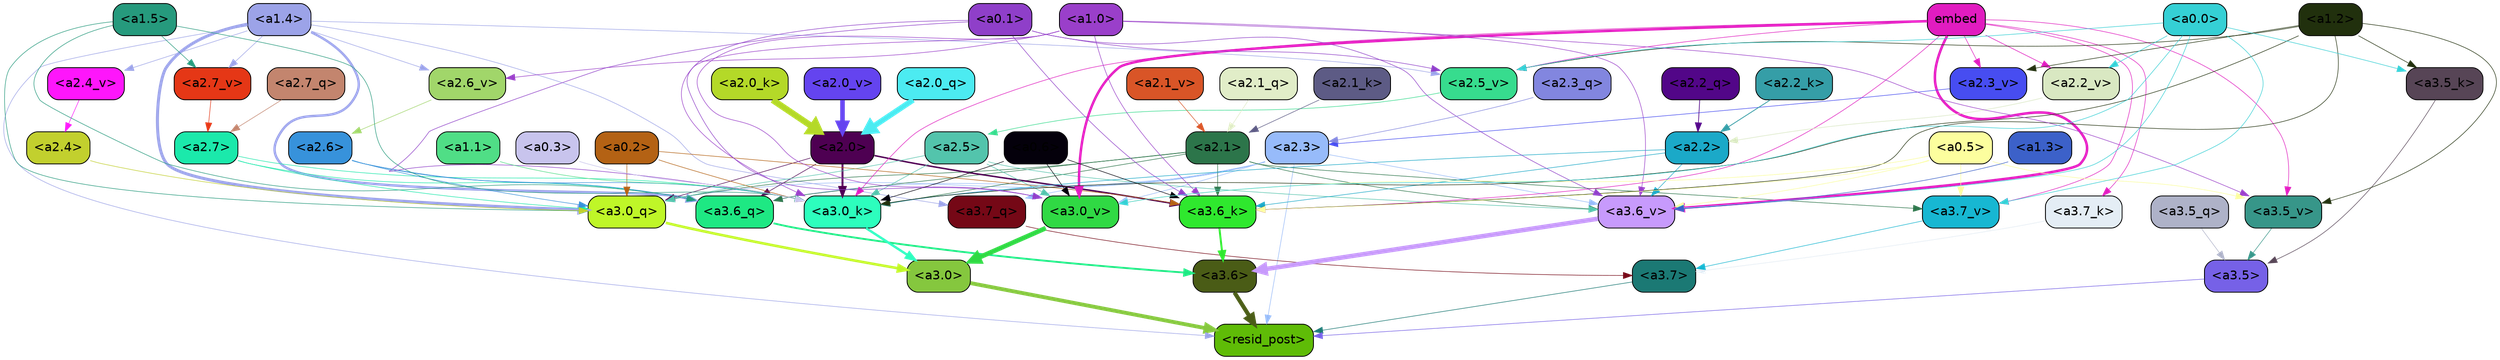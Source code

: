 strict digraph "" {
	graph [bgcolor=transparent,
		layout=dot,
		overlap=false,
		splines=true
	];
	"<a3.7>"	[color=black,
		fillcolor="#1b7974",
		fontname=Helvetica,
		shape=box,
		style="filled, rounded"];
	"<resid_post>"	[color=black,
		fillcolor="#5fbc07",
		fontname=Helvetica,
		shape=box,
		style="filled, rounded"];
	"<a3.7>" -> "<resid_post>"	[color="#1b7974",
		penwidth=0.6239100098609924];
	"<a3.6>"	[color=black,
		fillcolor="#4a5c16",
		fontname=Helvetica,
		shape=box,
		style="filled, rounded"];
	"<a3.6>" -> "<resid_post>"	[color="#4a5c16",
		penwidth=4.569062113761902];
	"<a3.5>"	[color=black,
		fillcolor="#7661e7",
		fontname=Helvetica,
		shape=box,
		style="filled, rounded"];
	"<a3.5>" -> "<resid_post>"	[color="#7661e7",
		penwidth=0.6];
	"<a3.0>"	[color=black,
		fillcolor="#85c73e",
		fontname=Helvetica,
		shape=box,
		style="filled, rounded"];
	"<a3.0>" -> "<resid_post>"	[color="#85c73e",
		penwidth=4.283544182777405];
	"<a2.3>"	[color=black,
		fillcolor="#97bbfa",
		fontname=Helvetica,
		shape=box,
		style="filled, rounded"];
	"<a2.3>" -> "<resid_post>"	[color="#97bbfa",
		penwidth=0.6];
	"<a3.7_q>"	[color=black,
		fillcolor="#750816",
		fontname=Helvetica,
		shape=box,
		style="filled, rounded"];
	"<a2.3>" -> "<a3.7_q>"	[color="#97bbfa",
		penwidth=0.6];
	"<a3.6_q>"	[color=black,
		fillcolor="#1ee883",
		fontname=Helvetica,
		shape=box,
		style="filled, rounded"];
	"<a2.3>" -> "<a3.6_q>"	[color="#97bbfa",
		penwidth=0.6];
	"<a3.0_q>"	[color=black,
		fillcolor="#bff628",
		fontname=Helvetica,
		shape=box,
		style="filled, rounded"];
	"<a2.3>" -> "<a3.0_q>"	[color="#97bbfa",
		penwidth=0.6];
	"<a3.0_k>"	[color=black,
		fillcolor="#2dfebd",
		fontname=Helvetica,
		shape=box,
		style="filled, rounded"];
	"<a2.3>" -> "<a3.0_k>"	[color="#97bbfa",
		penwidth=0.6];
	"<a3.6_v>"	[color=black,
		fillcolor="#c79afc",
		fontname=Helvetica,
		shape=box,
		style="filled, rounded"];
	"<a2.3>" -> "<a3.6_v>"	[color="#97bbfa",
		penwidth=0.6];
	"<a3.0_v>"	[color=black,
		fillcolor="#30d944",
		fontname=Helvetica,
		shape=box,
		style="filled, rounded"];
	"<a2.3>" -> "<a3.0_v>"	[color="#97bbfa",
		penwidth=0.6];
	"<a1.4>"	[color=black,
		fillcolor="#9ca3e8",
		fontname=Helvetica,
		shape=box,
		style="filled, rounded"];
	"<a1.4>" -> "<resid_post>"	[color="#9ca3e8",
		penwidth=0.6];
	"<a1.4>" -> "<a3.7_q>"	[color="#9ca3e8",
		penwidth=0.6];
	"<a1.4>" -> "<a3.6_q>"	[color="#9ca3e8",
		penwidth=2.6908124685287476];
	"<a1.4>" -> "<a3.0_q>"	[color="#9ca3e8",
		penwidth=3.32076895236969];
	"<a2.7_v>"	[color=black,
		fillcolor="#e53716",
		fontname=Helvetica,
		shape=box,
		style="filled, rounded"];
	"<a1.4>" -> "<a2.7_v>"	[color="#9ca3e8",
		penwidth=0.6];
	"<a2.6_v>"	[color=black,
		fillcolor="#a1d66a",
		fontname=Helvetica,
		shape=box,
		style="filled, rounded"];
	"<a1.4>" -> "<a2.6_v>"	[color="#9ca3e8",
		penwidth=0.6];
	"<a2.5_v>"	[color=black,
		fillcolor="#37dc8e",
		fontname=Helvetica,
		shape=box,
		style="filled, rounded"];
	"<a1.4>" -> "<a2.5_v>"	[color="#9ca3e8",
		penwidth=0.6];
	"<a2.4_v>"	[color=black,
		fillcolor="#fe16fb",
		fontname=Helvetica,
		shape=box,
		style="filled, rounded"];
	"<a1.4>" -> "<a2.4_v>"	[color="#9ca3e8",
		penwidth=0.6];
	"<a3.7_q>" -> "<a3.7>"	[color="#750816",
		penwidth=0.6];
	"<a3.6_q>" -> "<a3.6>"	[color="#1ee883",
		penwidth=2.03758105635643];
	"<a3.5_q>"	[color=black,
		fillcolor="#aeb2c8",
		fontname=Helvetica,
		shape=box,
		style="filled, rounded"];
	"<a3.5_q>" -> "<a3.5>"	[color="#aeb2c8",
		penwidth=0.6];
	"<a3.0_q>" -> "<a3.0>"	[color="#bff628",
		penwidth=2.8638100624084473];
	"<a3.7_k>"	[color=black,
		fillcolor="#e4edf5",
		fontname=Helvetica,
		shape=box,
		style="filled, rounded"];
	"<a3.7_k>" -> "<a3.7>"	[color="#e4edf5",
		penwidth=0.6];
	"<a3.6_k>"	[color=black,
		fillcolor="#2fe82e",
		fontname=Helvetica,
		shape=box,
		style="filled, rounded"];
	"<a3.6_k>" -> "<a3.6>"	[color="#2fe82e",
		penwidth=2.174198240041733];
	"<a3.5_k>"	[color=black,
		fillcolor="#574556",
		fontname=Helvetica,
		shape=box,
		style="filled, rounded"];
	"<a3.5_k>" -> "<a3.5>"	[color="#574556",
		penwidth=0.6];
	"<a3.0_k>" -> "<a3.0>"	[color="#2dfebd",
		penwidth=2.6274144649505615];
	"<a3.7_v>"	[color=black,
		fillcolor="#17b7d2",
		fontname=Helvetica,
		shape=box,
		style="filled, rounded"];
	"<a3.7_v>" -> "<a3.7>"	[color="#17b7d2",
		penwidth=0.6];
	"<a3.6_v>" -> "<a3.6>"	[color="#c79afc",
		penwidth=5.002329230308533];
	"<a3.5_v>"	[color=black,
		fillcolor="#379689",
		fontname=Helvetica,
		shape=box,
		style="filled, rounded"];
	"<a3.5_v>" -> "<a3.5>"	[color="#379689",
		penwidth=0.6];
	"<a3.0_v>" -> "<a3.0>"	[color="#30d944",
		penwidth=5.188832879066467];
	"<a2.7>"	[color=black,
		fillcolor="#1be9ab",
		fontname=Helvetica,
		shape=box,
		style="filled, rounded"];
	"<a2.7>" -> "<a3.6_q>"	[color="#1be9ab",
		penwidth=0.6];
	"<a2.7>" -> "<a3.0_q>"	[color="#1be9ab",
		penwidth=0.6];
	"<a2.7>" -> "<a3.0_k>"	[color="#1be9ab",
		penwidth=0.6];
	"<a2.6>"	[color=black,
		fillcolor="#3792db",
		fontname=Helvetica,
		shape=box,
		style="filled, rounded"];
	"<a2.6>" -> "<a3.6_q>"	[color="#3792db",
		penwidth=0.6];
	"<a2.6>" -> "<a3.0_q>"	[color="#3792db",
		penwidth=0.6];
	"<a2.6>" -> "<a3.0_k>"	[color="#3792db",
		penwidth=0.6];
	"<a2.1>"	[color=black,
		fillcolor="#2c754a",
		fontname=Helvetica,
		shape=box,
		style="filled, rounded"];
	"<a2.1>" -> "<a3.6_q>"	[color="#2c754a",
		penwidth=0.6];
	"<a2.1>" -> "<a3.0_q>"	[color="#2c754a",
		penwidth=0.6];
	"<a2.1>" -> "<a3.6_k>"	[color="#2c754a",
		penwidth=0.6];
	"<a2.1>" -> "<a3.0_k>"	[color="#2c754a",
		penwidth=0.6];
	"<a2.1>" -> "<a3.7_v>"	[color="#2c754a",
		penwidth=0.6];
	"<a2.1>" -> "<a3.6_v>"	[color="#2c754a",
		penwidth=0.6];
	"<a2.0>"	[color=black,
		fillcolor="#4e0052",
		fontname=Helvetica,
		shape=box,
		style="filled, rounded"];
	"<a2.0>" -> "<a3.6_q>"	[color="#4e0052",
		penwidth=0.6];
	"<a2.0>" -> "<a3.0_q>"	[color="#4e0052",
		penwidth=0.6];
	"<a2.0>" -> "<a3.6_k>"	[color="#4e0052",
		penwidth=1.6254686117172241];
	"<a2.0>" -> "<a3.0_k>"	[color="#4e0052",
		penwidth=2.182972814887762];
	"<a1.5>"	[color=black,
		fillcolor="#269a7d",
		fontname=Helvetica,
		shape=box,
		style="filled, rounded"];
	"<a1.5>" -> "<a3.6_q>"	[color="#269a7d",
		penwidth=0.6];
	"<a1.5>" -> "<a3.0_q>"	[color="#269a7d",
		penwidth=0.6];
	"<a1.5>" -> "<a3.0_k>"	[color="#269a7d",
		penwidth=0.6];
	"<a1.5>" -> "<a2.7_v>"	[color="#269a7d",
		penwidth=0.6];
	"<a2.5>"	[color=black,
		fillcolor="#53c4ac",
		fontname=Helvetica,
		shape=box,
		style="filled, rounded"];
	"<a2.5>" -> "<a3.0_q>"	[color="#53c4ac",
		penwidth=0.6];
	"<a2.5>" -> "<a3.0_k>"	[color="#53c4ac",
		penwidth=0.6];
	"<a2.5>" -> "<a3.6_v>"	[color="#53c4ac",
		penwidth=0.6];
	"<a2.5>" -> "<a3.0_v>"	[color="#53c4ac",
		penwidth=0.6];
	"<a2.4>"	[color=black,
		fillcolor="#c2d02e",
		fontname=Helvetica,
		shape=box,
		style="filled, rounded"];
	"<a2.4>" -> "<a3.0_q>"	[color="#c2d02e",
		penwidth=0.6];
	"<a0.2>"	[color=black,
		fillcolor="#b46214",
		fontname=Helvetica,
		shape=box,
		style="filled, rounded"];
	"<a0.2>" -> "<a3.0_q>"	[color="#b46214",
		penwidth=0.6];
	"<a0.2>" -> "<a3.6_k>"	[color="#b46214",
		penwidth=0.6];
	"<a0.2>" -> "<a3.0_k>"	[color="#b46214",
		penwidth=0.6];
	embed	[color=black,
		fillcolor="#e11cc0",
		fontname=Helvetica,
		shape=box,
		style="filled, rounded"];
	embed -> "<a3.7_k>"	[color="#e11cc0",
		penwidth=0.6];
	embed -> "<a3.6_k>"	[color="#e11cc0",
		penwidth=0.6];
	embed -> "<a3.0_k>"	[color="#e11cc0",
		penwidth=0.6];
	embed -> "<a3.7_v>"	[color="#e11cc0",
		penwidth=0.6];
	embed -> "<a3.6_v>"	[color="#e11cc0",
		penwidth=2.809220314025879];
	embed -> "<a3.5_v>"	[color="#e11cc0",
		penwidth=0.6];
	embed -> "<a3.0_v>"	[color="#e11cc0",
		penwidth=2.754121422767639];
	embed -> "<a2.5_v>"	[color="#e11cc0",
		penwidth=0.6];
	"<a2.3_v>"	[color=black,
		fillcolor="#474df1",
		fontname=Helvetica,
		shape=box,
		style="filled, rounded"];
	embed -> "<a2.3_v>"	[color="#e11cc0",
		penwidth=0.6];
	"<a2.2_v>"	[color=black,
		fillcolor="#d9e8c2",
		fontname=Helvetica,
		shape=box,
		style="filled, rounded"];
	embed -> "<a2.2_v>"	[color="#e11cc0",
		penwidth=0.6436443328857422];
	"<a2.2>"	[color=black,
		fillcolor="#1ba9c8",
		fontname=Helvetica,
		shape=box,
		style="filled, rounded"];
	"<a2.2>" -> "<a3.6_k>"	[color="#1ba9c8",
		penwidth=0.6];
	"<a2.2>" -> "<a3.0_k>"	[color="#1ba9c8",
		penwidth=0.6065438985824585];
	"<a2.2>" -> "<a3.6_v>"	[color="#1ba9c8",
		penwidth=0.6];
	"<a1.2>"	[color=black,
		fillcolor="#21300d",
		fontname=Helvetica,
		shape=box,
		style="filled, rounded"];
	"<a1.2>" -> "<a3.6_k>"	[color="#21300d",
		penwidth=0.6];
	"<a1.2>" -> "<a3.5_k>"	[color="#21300d",
		penwidth=0.6];
	"<a1.2>" -> "<a3.0_k>"	[color="#21300d",
		penwidth=0.6];
	"<a1.2>" -> "<a3.5_v>"	[color="#21300d",
		penwidth=0.6];
	"<a1.2>" -> "<a2.5_v>"	[color="#21300d",
		penwidth=0.6];
	"<a1.2>" -> "<a2.3_v>"	[color="#21300d",
		penwidth=0.6];
	"<a1.0>"	[color=black,
		fillcolor="#9a3fca",
		fontname=Helvetica,
		shape=box,
		style="filled, rounded"];
	"<a1.0>" -> "<a3.6_k>"	[color="#9a3fca",
		penwidth=0.6];
	"<a1.0>" -> "<a3.0_k>"	[color="#9a3fca",
		penwidth=0.6];
	"<a1.0>" -> "<a3.6_v>"	[color="#9a3fca",
		penwidth=0.6];
	"<a1.0>" -> "<a3.5_v>"	[color="#9a3fca",
		penwidth=0.6];
	"<a1.0>" -> "<a3.0_v>"	[color="#9a3fca",
		penwidth=0.6];
	"<a1.0>" -> "<a2.6_v>"	[color="#9a3fca",
		penwidth=0.6];
	"<a0.6>"	[color=black,
		fillcolor="#04000b",
		fontname=Helvetica,
		shape=box,
		style="filled, rounded"];
	"<a0.6>" -> "<a3.6_k>"	[color="#04000b",
		penwidth=0.6];
	"<a0.6>" -> "<a3.0_k>"	[color="#04000b",
		penwidth=0.6];
	"<a0.6>" -> "<a3.0_v>"	[color="#04000b",
		penwidth=0.6];
	"<a0.5>"	[color=black,
		fillcolor="#fcfe9e",
		fontname=Helvetica,
		shape=box,
		style="filled, rounded"];
	"<a0.5>" -> "<a3.6_k>"	[color="#fcfe9e",
		penwidth=0.6];
	"<a0.5>" -> "<a3.7_v>"	[color="#fcfe9e",
		penwidth=0.6];
	"<a0.5>" -> "<a3.6_v>"	[color="#fcfe9e",
		penwidth=0.6];
	"<a0.5>" -> "<a3.5_v>"	[color="#fcfe9e",
		penwidth=0.6];
	"<a0.5>" -> "<a3.0_v>"	[color="#fcfe9e",
		penwidth=0.6120390892028809];
	"<a0.1>"	[color=black,
		fillcolor="#8f3fc9",
		fontname=Helvetica,
		shape=box,
		style="filled, rounded"];
	"<a0.1>" -> "<a3.6_k>"	[color="#8f3fc9",
		penwidth=0.6];
	"<a0.1>" -> "<a3.0_k>"	[color="#8f3fc9",
		penwidth=0.6];
	"<a0.1>" -> "<a3.6_v>"	[color="#8f3fc9",
		penwidth=0.6];
	"<a0.1>" -> "<a3.0_v>"	[color="#8f3fc9",
		penwidth=0.6];
	"<a0.1>" -> "<a2.5_v>"	[color="#8f3fc9",
		penwidth=0.6];
	"<a0.0>"	[color=black,
		fillcolor="#35d0d5",
		fontname=Helvetica,
		shape=box,
		style="filled, rounded"];
	"<a0.0>" -> "<a3.5_k>"	[color="#35d0d5",
		penwidth=0.6];
	"<a0.0>" -> "<a3.7_v>"	[color="#35d0d5",
		penwidth=0.6];
	"<a0.0>" -> "<a3.6_v>"	[color="#35d0d5",
		penwidth=0.6];
	"<a0.0>" -> "<a3.0_v>"	[color="#35d0d5",
		penwidth=0.6];
	"<a0.0>" -> "<a2.5_v>"	[color="#35d0d5",
		penwidth=0.6];
	"<a0.0>" -> "<a2.2_v>"	[color="#35d0d5",
		penwidth=0.6];
	"<a1.1>"	[color=black,
		fillcolor="#50de86",
		fontname=Helvetica,
		shape=box,
		style="filled, rounded"];
	"<a1.1>" -> "<a3.0_k>"	[color="#50de86",
		penwidth=0.6];
	"<a0.3>"	[color=black,
		fillcolor="#c8c4ed",
		fontname=Helvetica,
		shape=box,
		style="filled, rounded"];
	"<a0.3>" -> "<a3.0_k>"	[color="#c8c4ed",
		penwidth=0.6];
	"<a1.3>"	[color=black,
		fillcolor="#3c61c9",
		fontname=Helvetica,
		shape=box,
		style="filled, rounded"];
	"<a1.3>" -> "<a3.6_v>"	[color="#3c61c9",
		penwidth=0.6];
	"<a2.7_q>"	[color=black,
		fillcolor="#c3856e",
		fontname=Helvetica,
		shape=box,
		style="filled, rounded"];
	"<a2.7_q>" -> "<a2.7>"	[color="#c3856e",
		penwidth=0.6];
	"<a2.3_q>"	[color=black,
		fillcolor="#8286df",
		fontname=Helvetica,
		shape=box,
		style="filled, rounded"];
	"<a2.3_q>" -> "<a2.3>"	[color="#8286df",
		penwidth=0.6];
	"<a2.2_q>"	[color=black,
		fillcolor="#520688",
		fontname=Helvetica,
		shape=box,
		style="filled, rounded"];
	"<a2.2_q>" -> "<a2.2>"	[color="#520688",
		penwidth=0.7585353851318359];
	"<a2.1_q>"	[color=black,
		fillcolor="#e1edc8",
		fontname=Helvetica,
		shape=box,
		style="filled, rounded"];
	"<a2.1_q>" -> "<a2.1>"	[color="#e1edc8",
		penwidth=0.6];
	"<a2.0_q>"	[color=black,
		fillcolor="#4cebf1",
		fontname=Helvetica,
		shape=box,
		style="filled, rounded"];
	"<a2.0_q>" -> "<a2.0>"	[color="#4cebf1",
		penwidth=6.189085364341736];
	"<a2.2_k>"	[color=black,
		fillcolor="#359ea7",
		fontname=Helvetica,
		shape=box,
		style="filled, rounded"];
	"<a2.2_k>" -> "<a2.2>"	[color="#359ea7",
		penwidth=0.87534499168396];
	"<a2.1_k>"	[color=black,
		fillcolor="#5d5b85",
		fontname=Helvetica,
		shape=box,
		style="filled, rounded"];
	"<a2.1_k>" -> "<a2.1>"	[color="#5d5b85",
		penwidth=0.6];
	"<a2.0_k>"	[color=black,
		fillcolor="#b4d928",
		fontname=Helvetica,
		shape=box,
		style="filled, rounded"];
	"<a2.0_k>" -> "<a2.0>"	[color="#b4d928",
		penwidth=7.056803464889526];
	"<a2.7_v>" -> "<a2.7>"	[color="#e53716",
		penwidth=0.6];
	"<a2.6_v>" -> "<a2.6>"	[color="#a1d66a",
		penwidth=0.6];
	"<a2.5_v>" -> "<a2.5>"	[color="#37dc8e",
		penwidth=0.6];
	"<a2.4_v>" -> "<a2.4>"	[color="#fe16fb",
		penwidth=0.6];
	"<a2.3_v>" -> "<a2.3>"	[color="#474df1",
		penwidth=0.6];
	"<a2.2_v>" -> "<a2.2>"	[color="#d9e8c2",
		penwidth=0.6];
	"<a2.1_v>"	[color=black,
		fillcolor="#d95527",
		fontname=Helvetica,
		shape=box,
		style="filled, rounded"];
	"<a2.1_v>" -> "<a2.1>"	[color="#d95527",
		penwidth=0.6];
	"<a2.0_v>"	[color=black,
		fillcolor="#6444ef",
		fontname=Helvetica,
		shape=box,
		style="filled, rounded"];
	"<a2.0_v>" -> "<a2.0>"	[color="#6444ef",
		penwidth=5.12138295173645];
}
